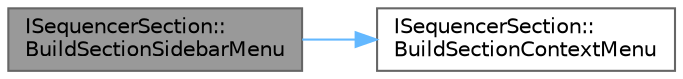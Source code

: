 digraph "ISequencerSection::BuildSectionSidebarMenu"
{
 // INTERACTIVE_SVG=YES
 // LATEX_PDF_SIZE
  bgcolor="transparent";
  edge [fontname=Helvetica,fontsize=10,labelfontname=Helvetica,labelfontsize=10];
  node [fontname=Helvetica,fontsize=10,shape=box,height=0.2,width=0.4];
  rankdir="LR";
  Node1 [id="Node000001",label="ISequencerSection::\lBuildSectionSidebarMenu",height=0.2,width=0.4,color="gray40", fillcolor="grey60", style="filled", fontcolor="black",tooltip="Builds up the section sidebar menu for the outliner."];
  Node1 -> Node2 [id="edge1_Node000001_Node000002",color="steelblue1",style="solid",tooltip=" "];
  Node2 [id="Node000002",label="ISequencerSection::\lBuildSectionContextMenu",height=0.2,width=0.4,color="grey40", fillcolor="white", style="filled",URL="$db/d51/classISequencerSection.html#a9c2e3d49d1d2d7a0d9142a7b8cff939d",tooltip="Builds up the section context menu for the outliner."];
}

